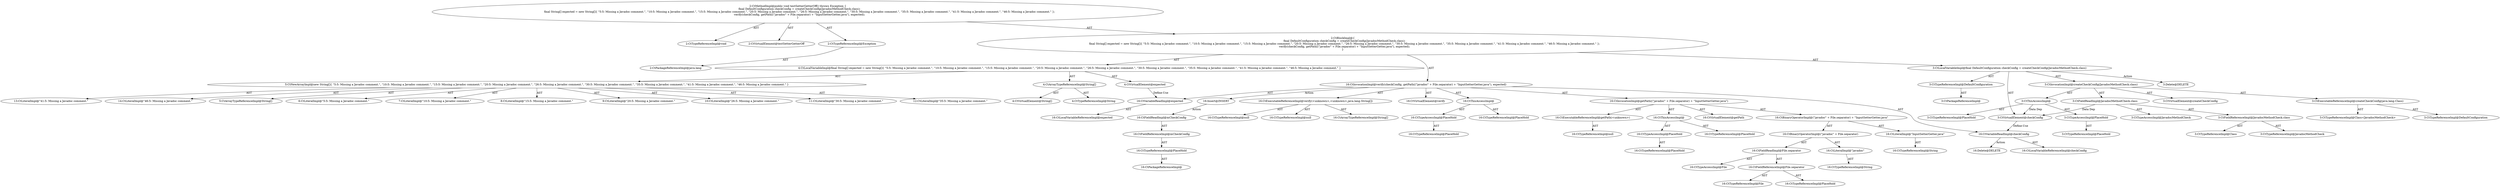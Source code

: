 digraph "testSetterGetterOff#?" {
0 [label="2:CtTypeReferenceImpl@void" shape=ellipse]
1 [label="2:CtVirtualElement@testSetterGetterOff" shape=ellipse]
2 [label="2:CtTypeReferenceImpl@Exception" shape=ellipse]
3 [label="2:CtPackageReferenceImpl@java.lang" shape=ellipse]
4 [label="3:CtTypeReferenceImpl@DefaultConfiguration" shape=ellipse]
5 [label="3:CtPackageReferenceImpl@" shape=ellipse]
6 [label="3:CtExecutableReferenceImpl@createCheckConfig(java.lang.Class)" shape=ellipse]
7 [label="3:CtTypeReferenceImpl@DefaultConfiguration" shape=ellipse]
8 [label="3:CtTypeReferenceImpl@Class<JavadocMethodCheck>" shape=ellipse]
9 [label="3:CtVirtualElement@createCheckConfig" shape=ellipse]
10 [label="3:CtTypeAccessImpl@PlaceHold" shape=ellipse]
11 [label="3:CtTypeReferenceImpl@PlaceHold" shape=ellipse]
12 [label="3:CtThisAccessImpl@" shape=ellipse]
13 [label="3:CtTypeReferenceImpl@PlaceHold" shape=ellipse]
14 [label="3:CtFieldReferenceImpl@JavadocMethodCheck.class" shape=ellipse]
15 [label="3:CtTypeReferenceImpl@JavadocMethodCheck" shape=ellipse]
16 [label="3:CtTypeReferenceImpl@Class" shape=ellipse]
17 [label="3:CtFieldReadImpl@JavadocMethodCheck.class" shape=ellipse]
18 [label="3:CtTypeAccessImpl@JavadocMethodCheck" shape=ellipse]
19 [label="3:CtInvocationImpl@createCheckConfig(JavadocMethodCheck.class)" shape=ellipse]
20 [label="3:CtVirtualElement@checkConfig" shape=ellipse]
21 [label="3:CtLocalVariableImpl@final DefaultConfiguration checkConfig = createCheckConfig(JavadocMethodCheck.class)" shape=ellipse]
22 [label="4:CtVirtualElement@String[]" shape=ellipse]
23 [label="4:CtArrayTypeReferenceImpl@String[]" shape=ellipse]
24 [label="4:CtTypeReferenceImpl@String" shape=ellipse]
25 [label="5:CtNewArrayImpl@new String[]\{ \"5:5: Missing a Javadoc comment.\", \"10:5: Missing a Javadoc comment.\", \"15:5: Missing a Javadoc comment.\", \"20:5: Missing a Javadoc comment.\", \"26:5: Missing a Javadoc comment.\", \"30:5: Missing a Javadoc comment.\", \"35:5: Missing a Javadoc comment.\", \"41:5: Missing a Javadoc comment.\", \"46:5: Missing a Javadoc comment.\" \}" shape=ellipse]
26 [label="5:CtArrayTypeReferenceImpl@String[]" shape=ellipse]
27 [label="6:CtLiteralImpl@\"5:5: Missing a Javadoc comment.\"" shape=ellipse]
28 [label="7:CtLiteralImpl@\"10:5: Missing a Javadoc comment.\"" shape=ellipse]
29 [label="8:CtLiteralImpl@\"15:5: Missing a Javadoc comment.\"" shape=ellipse]
30 [label="9:CtLiteralImpl@\"20:5: Missing a Javadoc comment.\"" shape=ellipse]
31 [label="10:CtLiteralImpl@\"26:5: Missing a Javadoc comment.\"" shape=ellipse]
32 [label="11:CtLiteralImpl@\"30:5: Missing a Javadoc comment.\"" shape=ellipse]
33 [label="12:CtLiteralImpl@\"35:5: Missing a Javadoc comment.\"" shape=ellipse]
34 [label="13:CtLiteralImpl@\"41:5: Missing a Javadoc comment.\"" shape=ellipse]
35 [label="14:CtLiteralImpl@\"46:5: Missing a Javadoc comment.\"" shape=ellipse]
36 [label="4:CtVirtualElement@expected" shape=ellipse]
37 [label="4:CtLocalVariableImpl@final String[] expected = new String[]\{ \"5:5: Missing a Javadoc comment.\", \"10:5: Missing a Javadoc comment.\", \"15:5: Missing a Javadoc comment.\", \"20:5: Missing a Javadoc comment.\", \"26:5: Missing a Javadoc comment.\", \"30:5: Missing a Javadoc comment.\", \"35:5: Missing a Javadoc comment.\", \"41:5: Missing a Javadoc comment.\", \"46:5: Missing a Javadoc comment.\" \}" shape=ellipse]
38 [label="16:CtExecutableReferenceImpl@verify(<unknown>,<unknown>,java.lang.String[])" shape=ellipse]
39 [label="16:CtTypeReferenceImpl@null" shape=ellipse]
40 [label="16:CtTypeReferenceImpl@null" shape=ellipse]
41 [label="16:CtArrayTypeReferenceImpl@String[]" shape=ellipse]
42 [label="16:CtVirtualElement@verify" shape=ellipse]
43 [label="16:CtTypeAccessImpl@PlaceHold" shape=ellipse]
44 [label="16:CtTypeReferenceImpl@PlaceHold" shape=ellipse]
45 [label="16:CtThisAccessImpl@" shape=ellipse]
46 [label="16:CtTypeReferenceImpl@PlaceHold" shape=ellipse]
47 [label="16:CtVariableReadImpl@checkConfig" shape=ellipse]
48 [label="16:CtLocalVariableReferenceImpl@checkConfig" shape=ellipse]
49 [label="16:CtExecutableReferenceImpl@getPath(<unknown>)" shape=ellipse]
50 [label="16:CtTypeReferenceImpl@null" shape=ellipse]
51 [label="16:CtVirtualElement@getPath" shape=ellipse]
52 [label="16:CtTypeAccessImpl@PlaceHold" shape=ellipse]
53 [label="16:CtTypeReferenceImpl@PlaceHold" shape=ellipse]
54 [label="16:CtThisAccessImpl@" shape=ellipse]
55 [label="16:CtTypeReferenceImpl@PlaceHold" shape=ellipse]
56 [label="16:CtLiteralImpl@\"javadoc\"" shape=ellipse]
57 [label="16:CtTypeReferenceImpl@String" shape=ellipse]
58 [label="16:CtFieldReferenceImpl@File.separator" shape=ellipse]
59 [label="16:CtTypeReferenceImpl@File" shape=ellipse]
60 [label="16:CtTypeReferenceImpl@PlaceHold" shape=ellipse]
61 [label="16:CtFieldReadImpl@File.separator" shape=ellipse]
62 [label="16:CtTypeAccessImpl@File" shape=ellipse]
63 [label="16:CtBinaryOperatorImpl@(\"javadoc\" + File.separator)" shape=ellipse]
64 [label="16:CtLiteralImpl@\"InputSetterGetter.java\"" shape=ellipse]
65 [label="16:CtTypeReferenceImpl@String" shape=ellipse]
66 [label="16:CtBinaryOperatorImpl@(\"javadoc\" + File.separator) + \"InputSetterGetter.java\"" shape=ellipse]
67 [label="16:CtInvocationImpl@getPath((\"javadoc\" + File.separator) + \"InputSetterGetter.java\")" shape=ellipse]
68 [label="16:CtVariableReadImpl@expected" shape=ellipse]
69 [label="16:CtLocalVariableReferenceImpl@expected" shape=ellipse]
70 [label="16:CtInvocationImpl@verify(checkConfig, getPath((\"javadoc\" + File.separator) + \"InputSetterGetter.java\"), expected)" shape=ellipse]
71 [label="2:CtBlockImpl@\{
    final DefaultConfiguration checkConfig = createCheckConfig(JavadocMethodCheck.class);
    final String[] expected = new String[]\{ \"5:5: Missing a Javadoc comment.\", \"10:5: Missing a Javadoc comment.\", \"15:5: Missing a Javadoc comment.\", \"20:5: Missing a Javadoc comment.\", \"26:5: Missing a Javadoc comment.\", \"30:5: Missing a Javadoc comment.\", \"35:5: Missing a Javadoc comment.\", \"41:5: Missing a Javadoc comment.\", \"46:5: Missing a Javadoc comment.\" \};
    verify(checkConfig, getPath((\"javadoc\" + File.separator) + \"InputSetterGetter.java\"), expected);
\}" shape=ellipse]
72 [label="2:CtMethodImpl@public void testSetterGetterOff() throws Exception \{
    final DefaultConfiguration checkConfig = createCheckConfig(JavadocMethodCheck.class);
    final String[] expected = new String[]\{ \"5:5: Missing a Javadoc comment.\", \"10:5: Missing a Javadoc comment.\", \"15:5: Missing a Javadoc comment.\", \"20:5: Missing a Javadoc comment.\", \"26:5: Missing a Javadoc comment.\", \"30:5: Missing a Javadoc comment.\", \"35:5: Missing a Javadoc comment.\", \"41:5: Missing a Javadoc comment.\", \"46:5: Missing a Javadoc comment.\" \};
    verify(checkConfig, getPath((\"javadoc\" + File.separator) + \"InputSetterGetter.java\"), expected);
\}" shape=ellipse]
73 [label="3:Delete@DELETE" shape=ellipse]
74 [label="16:Delete@DELETE" shape=ellipse]
75 [label="16:Insert@INSERT" shape=ellipse]
76 [label="16:CtPackageReferenceImpl@" shape=ellipse]
77 [label="16:CtTypeReferenceImpl@PlaceHold" shape=ellipse]
78 [label="16:CtFieldReferenceImpl@mCheckConfig" shape=ellipse]
79 [label="16:CtFieldReadImpl@mCheckConfig" shape=ellipse]
2 -> 3 [label="AST"];
4 -> 5 [label="AST"];
6 -> 7 [label="AST"];
6 -> 8 [label="AST"];
10 -> 11 [label="AST"];
12 -> 13 [label="AST"];
12 -> 10 [label="AST"];
12 -> 20 [label="Data Dep"];
14 -> 15 [label="AST"];
14 -> 16 [label="AST"];
17 -> 18 [label="AST"];
17 -> 14 [label="AST"];
17 -> 20 [label="Data Dep"];
19 -> 9 [label="AST"];
19 -> 12 [label="AST"];
19 -> 6 [label="AST"];
19 -> 17 [label="AST"];
20 -> 47 [label="Define-Use"];
21 -> 20 [label="AST"];
21 -> 4 [label="AST"];
21 -> 19 [label="AST"];
21 -> 73 [label="Action"];
23 -> 22 [label="AST"];
23 -> 24 [label="AST"];
25 -> 26 [label="AST"];
25 -> 27 [label="AST"];
25 -> 28 [label="AST"];
25 -> 29 [label="AST"];
25 -> 30 [label="AST"];
25 -> 31 [label="AST"];
25 -> 32 [label="AST"];
25 -> 33 [label="AST"];
25 -> 34 [label="AST"];
25 -> 35 [label="AST"];
36 -> 68 [label="Define-Use"];
37 -> 36 [label="AST"];
37 -> 23 [label="AST"];
37 -> 25 [label="AST"];
38 -> 39 [label="AST"];
38 -> 40 [label="AST"];
38 -> 41 [label="AST"];
43 -> 44 [label="AST"];
45 -> 46 [label="AST"];
45 -> 43 [label="AST"];
47 -> 48 [label="AST"];
47 -> 74 [label="Action"];
49 -> 50 [label="AST"];
52 -> 53 [label="AST"];
54 -> 55 [label="AST"];
54 -> 52 [label="AST"];
56 -> 57 [label="AST"];
58 -> 59 [label="AST"];
58 -> 60 [label="AST"];
61 -> 62 [label="AST"];
61 -> 58 [label="AST"];
63 -> 56 [label="AST"];
63 -> 61 [label="AST"];
64 -> 65 [label="AST"];
66 -> 63 [label="AST"];
66 -> 64 [label="AST"];
67 -> 51 [label="AST"];
67 -> 54 [label="AST"];
67 -> 49 [label="AST"];
67 -> 66 [label="AST"];
68 -> 69 [label="AST"];
70 -> 42 [label="AST"];
70 -> 45 [label="AST"];
70 -> 38 [label="AST"];
70 -> 47 [label="AST"];
70 -> 67 [label="AST"];
70 -> 68 [label="AST"];
70 -> 75 [label="Action"];
71 -> 21 [label="AST"];
71 -> 37 [label="AST"];
71 -> 70 [label="AST"];
72 -> 1 [label="AST"];
72 -> 0 [label="AST"];
72 -> 2 [label="AST"];
72 -> 71 [label="AST"];
75 -> 79 [label="Action"];
77 -> 76 [label="AST"];
78 -> 77 [label="AST"];
79 -> 78 [label="AST"];
}